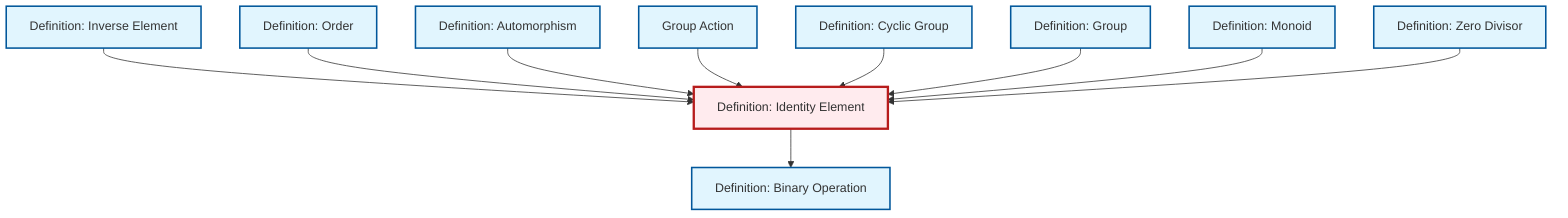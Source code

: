 graph TD
    classDef definition fill:#e1f5fe,stroke:#01579b,stroke-width:2px
    classDef theorem fill:#f3e5f5,stroke:#4a148c,stroke-width:2px
    classDef axiom fill:#fff3e0,stroke:#e65100,stroke-width:2px
    classDef example fill:#e8f5e9,stroke:#1b5e20,stroke-width:2px
    classDef current fill:#ffebee,stroke:#b71c1c,stroke-width:3px
    def-inverse-element["Definition: Inverse Element"]:::definition
    def-monoid["Definition: Monoid"]:::definition
    def-cyclic-group["Definition: Cyclic Group"]:::definition
    def-group["Definition: Group"]:::definition
    def-order["Definition: Order"]:::definition
    def-binary-operation["Definition: Binary Operation"]:::definition
    def-zero-divisor["Definition: Zero Divisor"]:::definition
    def-identity-element["Definition: Identity Element"]:::definition
    def-group-action["Group Action"]:::definition
    def-automorphism["Definition: Automorphism"]:::definition
    def-identity-element --> def-binary-operation
    def-inverse-element --> def-identity-element
    def-order --> def-identity-element
    def-automorphism --> def-identity-element
    def-group-action --> def-identity-element
    def-cyclic-group --> def-identity-element
    def-group --> def-identity-element
    def-monoid --> def-identity-element
    def-zero-divisor --> def-identity-element
    class def-identity-element current